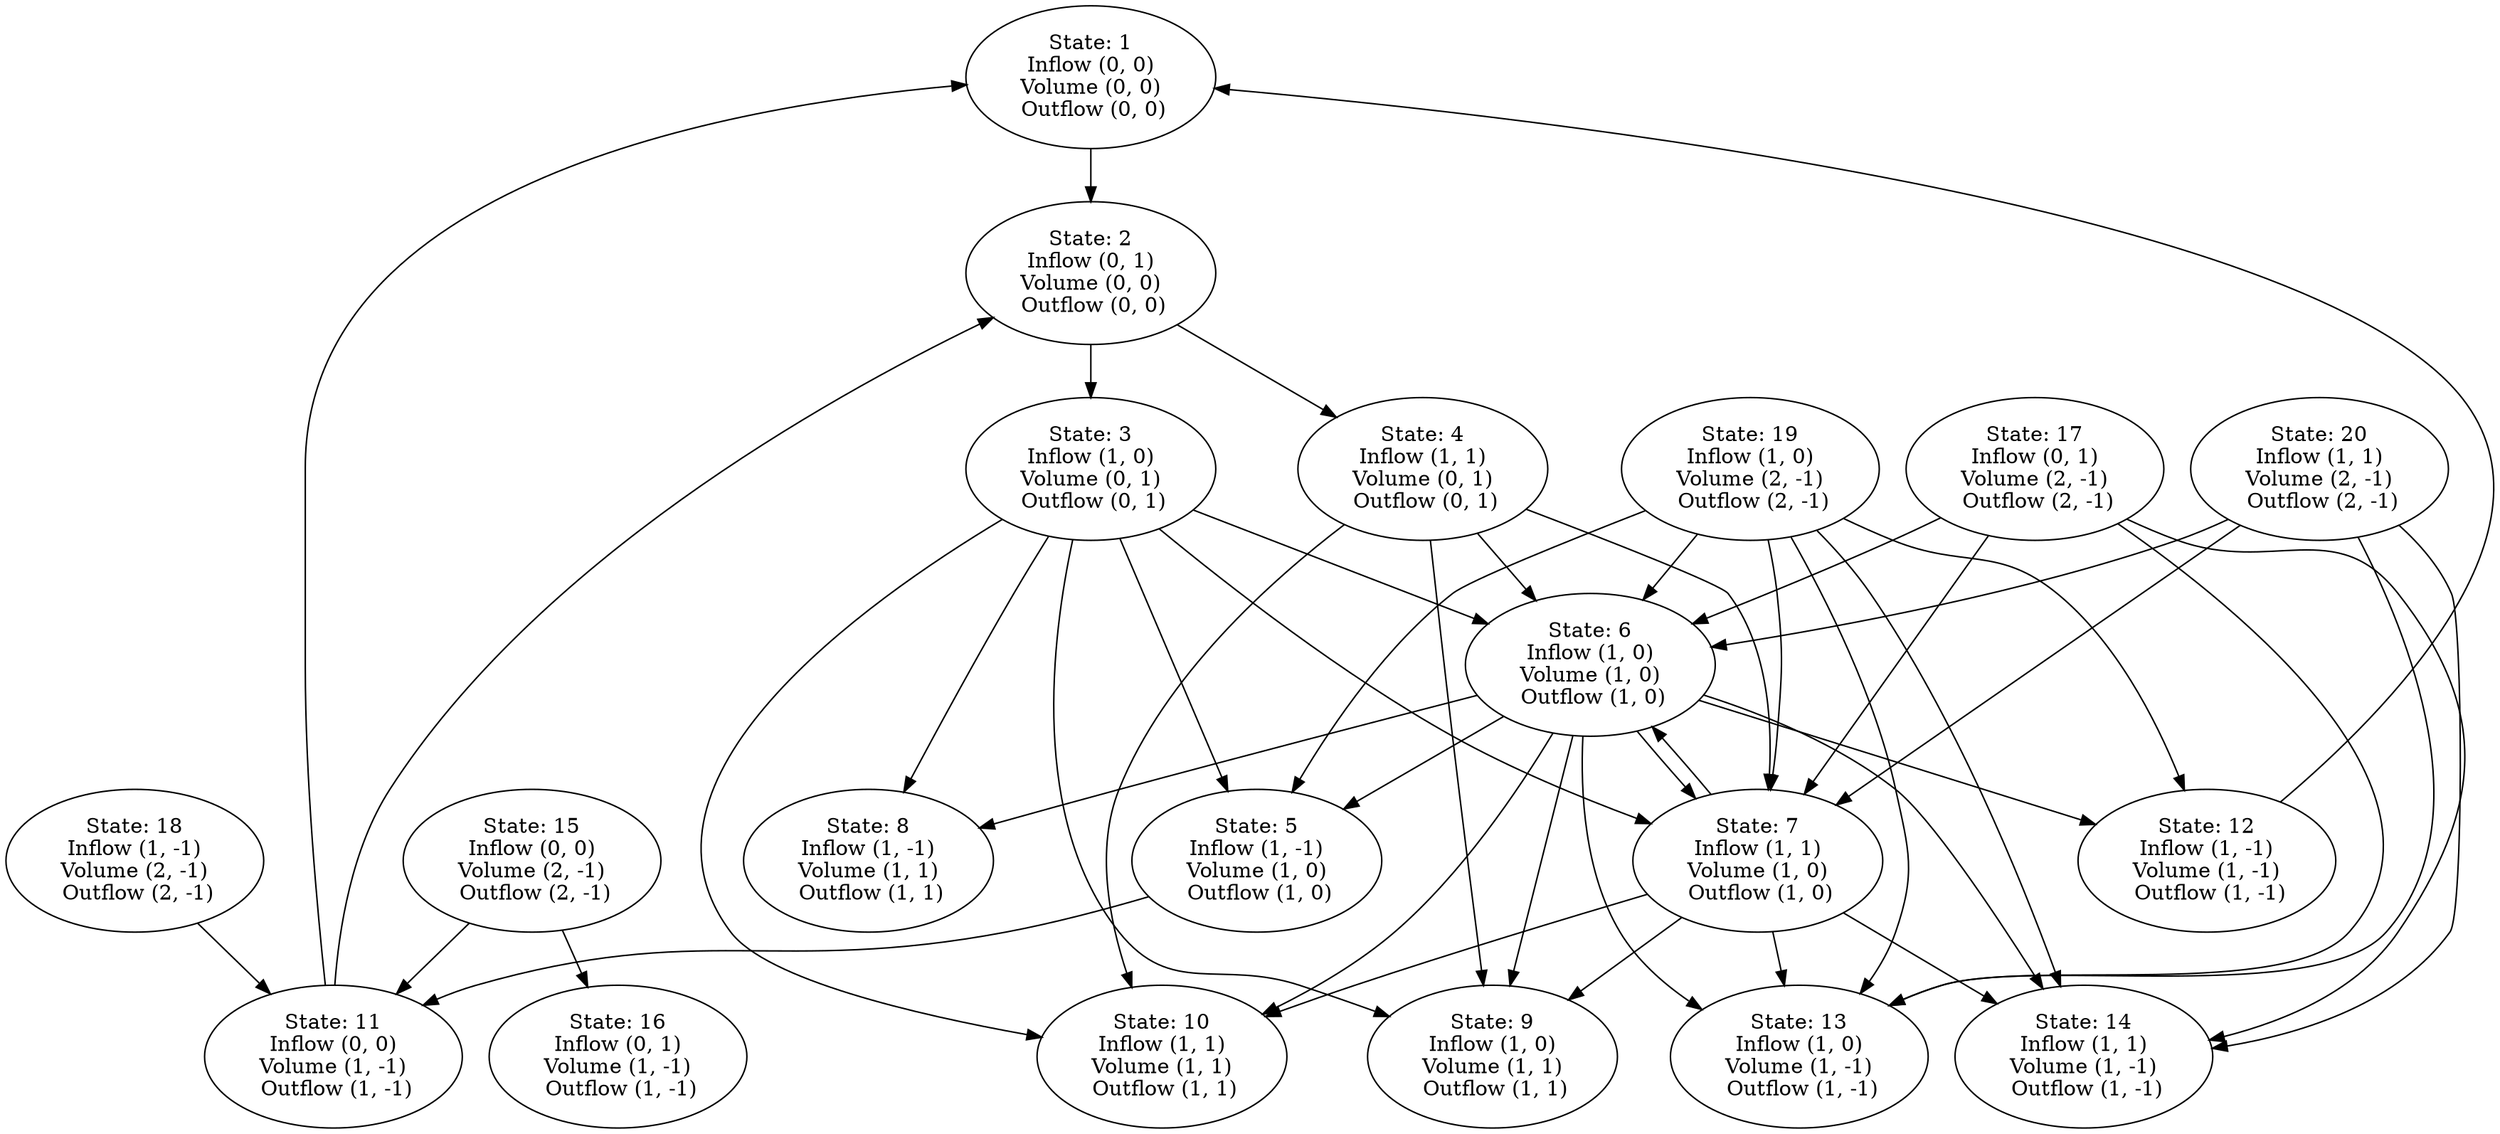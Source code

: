 // The container system
digraph {
	1 [label="State: 1
Inflow (0, 0)
Volume (0, 0)
 Outflow (0, 0)"]
	1 -> 2
	2 [label="State: 2
Inflow (0, 1)
Volume (0, 0)
 Outflow (0, 0)"]
	2 -> 3
	2 -> 4
	3 [label="State: 3
Inflow (1, 0)
Volume (0, 1)
 Outflow (0, 1)"]
	3 -> 5
	3 -> 6
	3 -> 7
	3 -> 8
	3 -> 9
	3 -> 10
	4 [label="State: 4
Inflow (1, 1)
Volume (0, 1)
 Outflow (0, 1)"]
	4 -> 6
	4 -> 7
	4 -> 9
	4 -> 10
	5 [label="State: 5
Inflow (1, -1)
Volume (1, 0)
 Outflow (1, 0)"]
	5 -> 11
	6 [label="State: 6
Inflow (1, 0)
Volume (1, 0)
 Outflow (1, 0)"]
	6 -> 12
	6 -> 13
	6 -> 14
	6 -> 5
	6 -> 7
	6 -> 8
	6 -> 9
	6 -> 10
	7 [label="State: 7
Inflow (1, 1)
Volume (1, 0)
 Outflow (1, 0)"]
	7 -> 13
	7 -> 14
	7 -> 6
	7 -> 9
	7 -> 10
	8 [label="State: 8
Inflow (1, -1)
Volume (1, 1)
 Outflow (1, 1)"]
	9 [label="State: 9
Inflow (1, 0)
Volume (1, 1)
 Outflow (1, 1)"]
	10 [label="State: 10
Inflow (1, 1)
Volume (1, 1)
 Outflow (1, 1)"]
	11 [label="State: 11
Inflow (0, 0)
Volume (1, -1)
 Outflow (1, -1)"]
	11 -> 1
	11 -> 2
	12 [label="State: 12
Inflow (1, -1)
Volume (1, -1)
 Outflow (1, -1)"]
	12 -> 1
	13 [label="State: 13
Inflow (1, 0)
Volume (1, -1)
 Outflow (1, -1)"]
	14 [label="State: 14
Inflow (1, 1)
Volume (1, -1)
 Outflow (1, -1)"]
	15 [label="State: 15
Inflow (0, 0)
Volume (2, -1)
 Outflow (2, -1)"]
	15 -> 11
	15 -> 16
	16 [label="State: 16
Inflow (0, 1)
Volume (1, -1)
 Outflow (1, -1)"]
	17 [label="State: 17
Inflow (0, 1)
Volume (2, -1)
 Outflow (2, -1)"]
	17 -> 13
	17 -> 14
	17 -> 6
	17 -> 7
	18 [label="State: 18
Inflow (1, -1)
Volume (2, -1)
 Outflow (2, -1)"]
	18 -> 11
	19 [label="State: 19
Inflow (1, 0)
Volume (2, -1)
 Outflow (2, -1)"]
	19 -> 12
	19 -> 13
	19 -> 14
	19 -> 5
	19 -> 6
	19 -> 7
	20 [label="State: 20
Inflow (1, 1)
Volume (2, -1)
 Outflow (2, -1)"]
	20 -> 13
	20 -> 14
	20 -> 6
	20 -> 7
}
